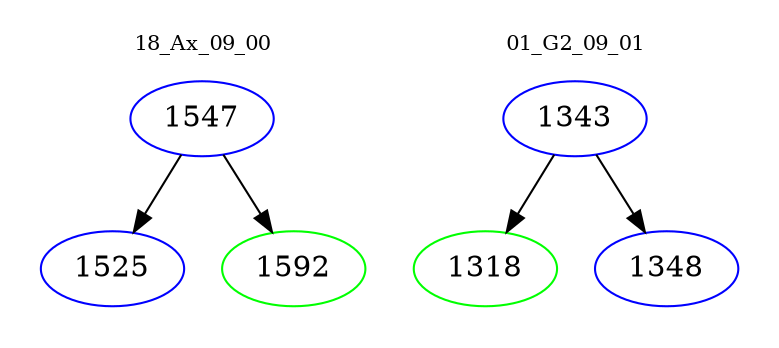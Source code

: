 digraph{
subgraph cluster_0 {
color = white
label = "18_Ax_09_00";
fontsize=10;
T0_1547 [label="1547", color="blue"]
T0_1547 -> T0_1525 [color="black"]
T0_1525 [label="1525", color="blue"]
T0_1547 -> T0_1592 [color="black"]
T0_1592 [label="1592", color="green"]
}
subgraph cluster_1 {
color = white
label = "01_G2_09_01";
fontsize=10;
T1_1343 [label="1343", color="blue"]
T1_1343 -> T1_1318 [color="black"]
T1_1318 [label="1318", color="green"]
T1_1343 -> T1_1348 [color="black"]
T1_1348 [label="1348", color="blue"]
}
}
